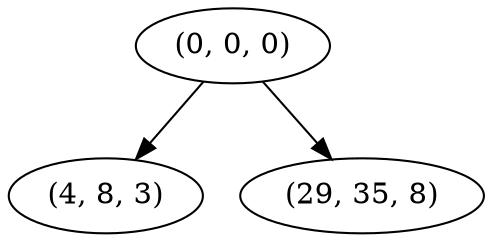 digraph tree {
    "(0, 0, 0)";
    "(4, 8, 3)";
    "(29, 35, 8)";
    "(0, 0, 0)" -> "(4, 8, 3)";
    "(0, 0, 0)" -> "(29, 35, 8)";
}
